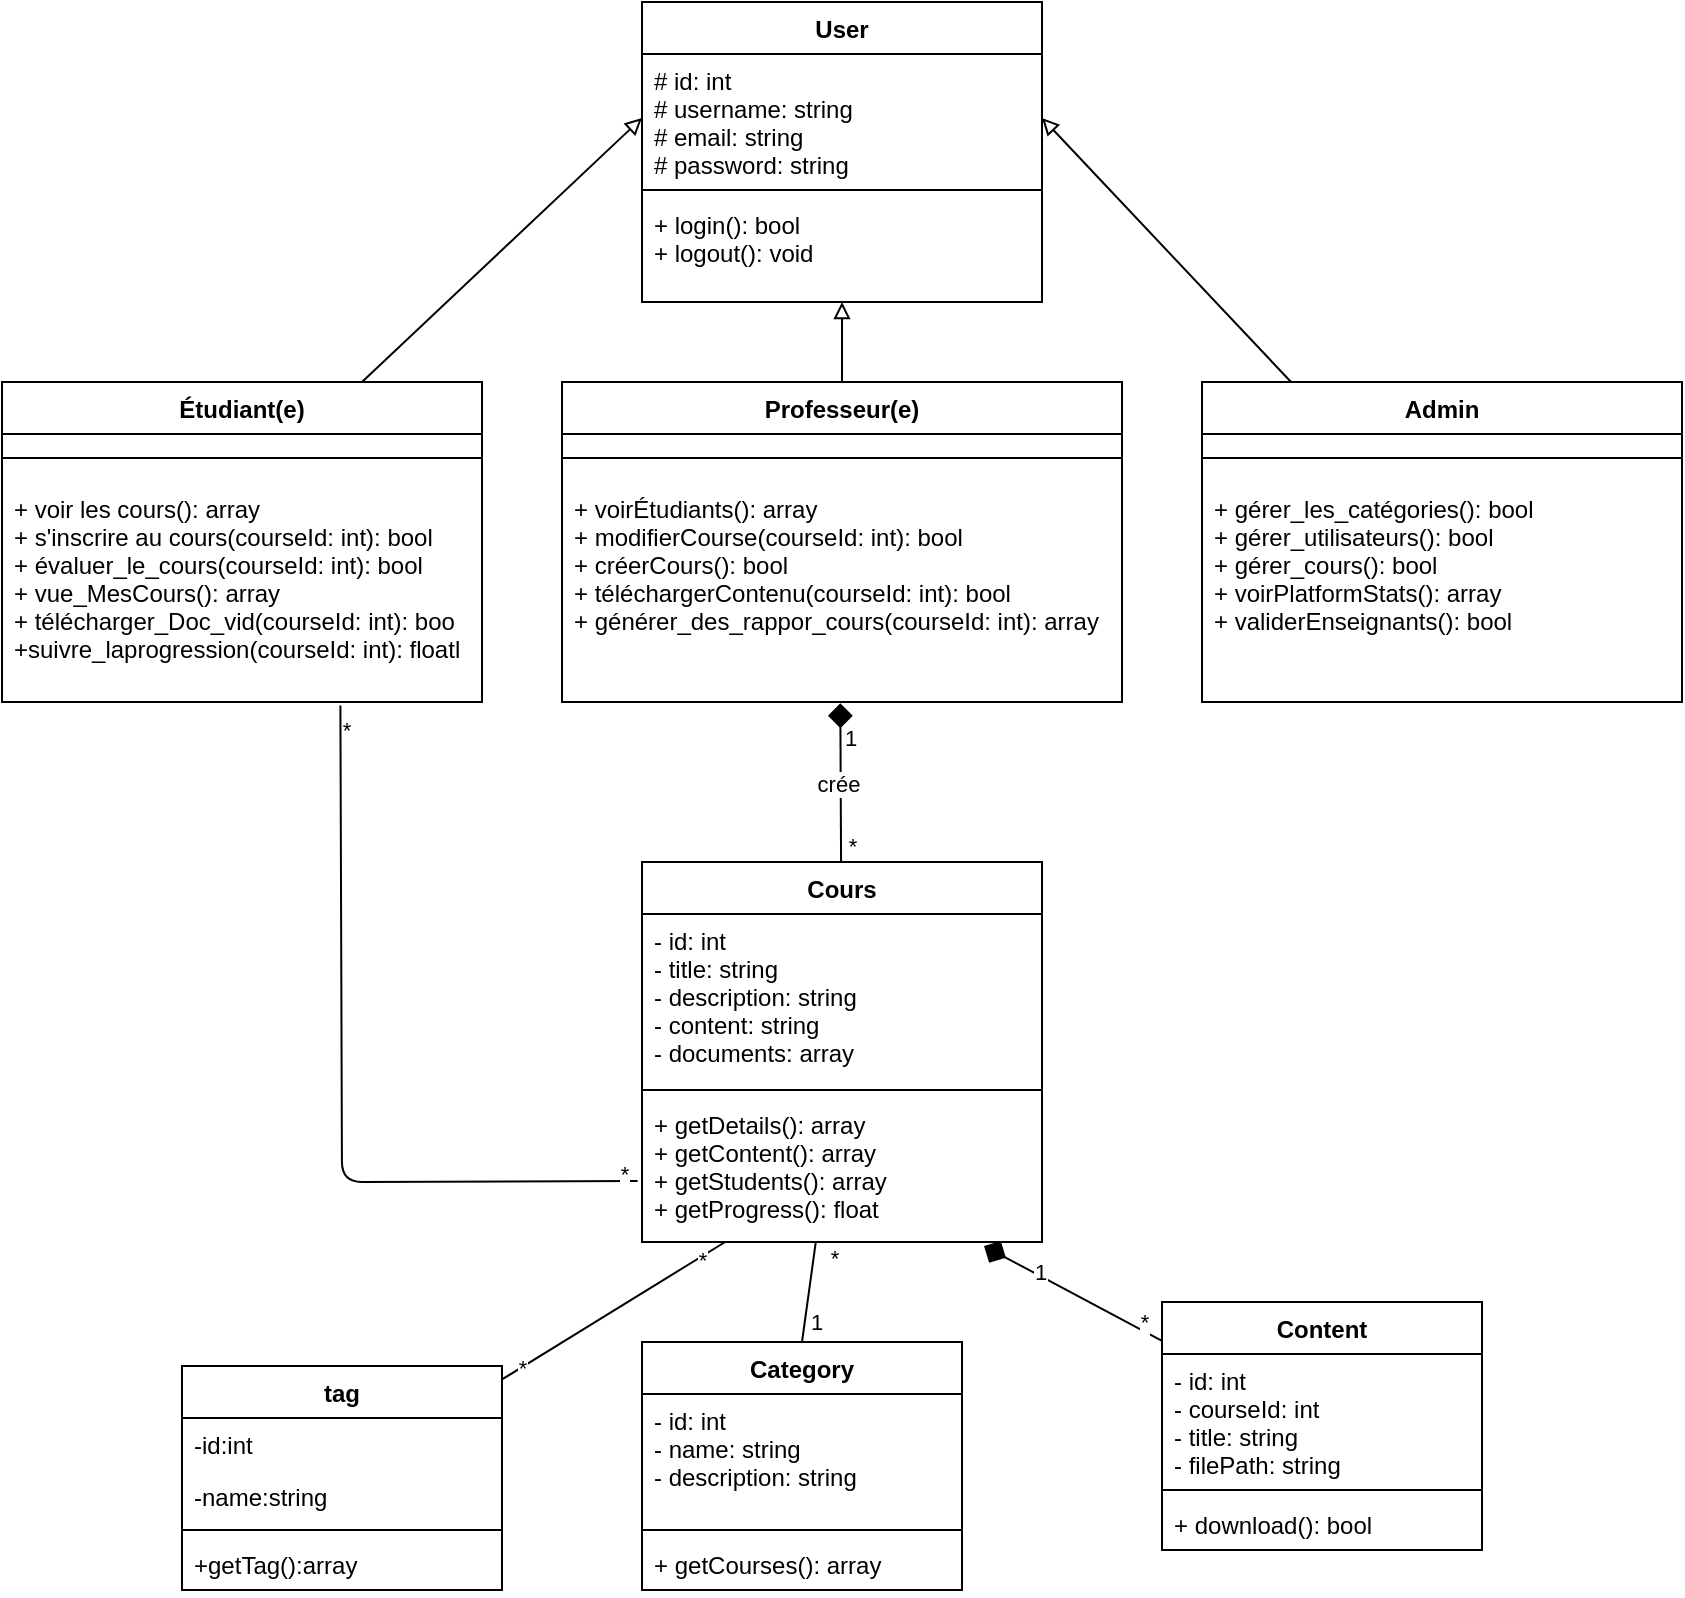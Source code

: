 <mxfile>
    <diagram id="ueQQnEZj7WL6FvoMEI2E" name="Page-1">
        <mxGraphModel dx="358" dy="266" grid="1" gridSize="10" guides="1" tooltips="1" connect="1" arrows="1" fold="1" page="1" pageScale="1" pageWidth="850" pageHeight="1100" math="0" shadow="0">
            <root>
                <mxCell id="0"/>
                <mxCell id="1" parent="0"/>
                <mxCell id="2" value="User" style="swimlane;fontStyle=1;align=center;verticalAlign=top;childLayout=stackLayout;horizontal=1;startSize=26;horizontalStack=0;resizeParent=1;resizeParentMax=0;resizeLast=0;collapsible=1;marginBottom=0;" parent="1" vertex="1">
                    <mxGeometry x="320" y="90" width="200" height="150" as="geometry">
                        <mxRectangle x="320" y="90" width="70" height="30" as="alternateBounds"/>
                    </mxGeometry>
                </mxCell>
                <mxCell id="3" value="# id: int  &#10;# username: string &#10;# email: string&#10;# password: string  &#10;&#10;" style="text;strokeColor=none;fillColor=none;align=left;verticalAlign=top;spacingLeft=4;spacingRight=4;overflow=hidden;rotatable=0;points=[[0,0.5],[1,0.5]];portConstraint=eastwest;" parent="2" vertex="1">
                    <mxGeometry y="26" width="200" height="64" as="geometry"/>
                </mxCell>
                <mxCell id="4" value="" style="line;strokeWidth=1;fillColor=none;align=left;verticalAlign=middle;spacingTop=-1;spacingLeft=3;spacingRight=3;rotatable=0;labelPosition=right;points=[];portConstraint=eastwest;strokeColor=inherit;" parent="2" vertex="1">
                    <mxGeometry y="90" width="200" height="8" as="geometry"/>
                </mxCell>
                <mxCell id="5" value="+ login(): bool &#10;+ logout(): void" style="text;strokeColor=none;fillColor=none;align=left;verticalAlign=top;spacingLeft=4;spacingRight=4;overflow=hidden;rotatable=0;points=[[0,0.5],[1,0.5]];portConstraint=eastwest;" parent="2" vertex="1">
                    <mxGeometry y="98" width="200" height="52" as="geometry"/>
                </mxCell>
                <mxCell id="14" value="Étudiant(e)" style="swimlane;fontStyle=1;align=center;verticalAlign=top;childLayout=stackLayout;horizontal=1;startSize=26;horizontalStack=0;resizeParent=1;resizeParentMax=0;resizeLast=0;collapsible=1;marginBottom=0;" parent="1" vertex="1">
                    <mxGeometry y="280" width="240" height="160" as="geometry"/>
                </mxCell>
                <mxCell id="16" value="" style="line;strokeWidth=1;fillColor=none;align=left;verticalAlign=middle;spacingTop=-1;spacingLeft=3;spacingRight=3;rotatable=0;labelPosition=right;points=[];portConstraint=eastwest;strokeColor=inherit;" parent="14" vertex="1">
                    <mxGeometry y="26" width="240" height="24" as="geometry"/>
                </mxCell>
                <mxCell id="17" value="+ voir les cours(): array&#10;+ s'inscrire au cours(courseId: int): bool &#10;+ évaluer_le_cours(courseId: int): bool&#10;+ vue_MesCours(): array&#10;+ télécharger_Doc_vid(courseId: int): boo&#10;+suivre_laprogression(courseId: int): floatl" style="text;strokeColor=none;fillColor=none;align=left;verticalAlign=top;spacingLeft=4;spacingRight=4;overflow=hidden;rotatable=0;points=[[0,0.5],[1,0.5]];portConstraint=eastwest;" parent="14" vertex="1">
                    <mxGeometry y="50" width="240" height="110" as="geometry"/>
                </mxCell>
                <mxCell id="30" style="edgeStyle=none;html=1;entryX=0.5;entryY=1;entryDx=0;entryDy=0;entryPerimeter=0;endArrow=block;endFill=0;" parent="1" source="21" target="5" edge="1">
                    <mxGeometry relative="1" as="geometry"/>
                </mxCell>
                <mxCell id="21" value="Professeur(e)" style="swimlane;fontStyle=1;align=center;verticalAlign=top;childLayout=stackLayout;horizontal=1;startSize=26;horizontalStack=0;resizeParent=1;resizeParentMax=0;resizeLast=0;collapsible=1;marginBottom=0;" parent="1" vertex="1">
                    <mxGeometry x="280" y="280" width="280" height="160" as="geometry"/>
                </mxCell>
                <mxCell id="23" value="" style="line;strokeWidth=1;fillColor=none;align=left;verticalAlign=middle;spacingTop=-1;spacingLeft=3;spacingRight=3;rotatable=0;labelPosition=right;points=[];portConstraint=eastwest;strokeColor=inherit;" parent="21" vertex="1">
                    <mxGeometry y="26" width="280" height="24" as="geometry"/>
                </mxCell>
                <mxCell id="24" value="+ voirÉtudiants(): array  &#10;+ modifierCourse(courseId: int): bool &#10;+ créerCours(): bool &#10;+ téléchargerContenu(courseId: int): bool &#10;+ générer_des_rappor_cours(courseId: int): array" style="text;strokeColor=none;fillColor=none;align=left;verticalAlign=top;spacingLeft=4;spacingRight=4;overflow=hidden;rotatable=0;points=[[0,0.5],[1,0.5]];portConstraint=eastwest;" parent="21" vertex="1">
                    <mxGeometry y="50" width="280" height="110" as="geometry"/>
                </mxCell>
                <mxCell id="31" style="edgeStyle=none;html=1;entryX=1;entryY=0.5;entryDx=0;entryDy=0;endArrow=block;endFill=0;" parent="1" source="25" target="3" edge="1">
                    <mxGeometry relative="1" as="geometry"/>
                </mxCell>
                <mxCell id="25" value="Admin" style="swimlane;fontStyle=1;align=center;verticalAlign=top;childLayout=stackLayout;horizontal=1;startSize=26;horizontalStack=0;resizeParent=1;resizeParentMax=0;resizeLast=0;collapsible=1;marginBottom=0;" parent="1" vertex="1">
                    <mxGeometry x="600" y="280" width="240" height="160" as="geometry"/>
                </mxCell>
                <mxCell id="27" value="" style="line;strokeWidth=1;fillColor=none;align=left;verticalAlign=middle;spacingTop=-1;spacingLeft=3;spacingRight=3;rotatable=0;labelPosition=right;points=[];portConstraint=eastwest;strokeColor=inherit;" parent="25" vertex="1">
                    <mxGeometry y="26" width="240" height="24" as="geometry"/>
                </mxCell>
                <mxCell id="28" value="+ gérer_les_catégories(): bool&#10;+ gérer_utilisateurs(): bool&#10;+ gérer_cours(): bool&#10;+ voirPlatformStats(): array&#10;+ validerEnseignants(): bool" style="text;strokeColor=none;fillColor=none;align=left;verticalAlign=top;spacingLeft=4;spacingRight=4;overflow=hidden;rotatable=0;points=[[0,0.5],[1,0.5]];portConstraint=eastwest;" parent="25" vertex="1">
                    <mxGeometry y="50" width="240" height="110" as="geometry"/>
                </mxCell>
                <mxCell id="29" style="edgeStyle=none;html=1;entryX=0;entryY=0.5;entryDx=0;entryDy=0;exitX=0.75;exitY=0;exitDx=0;exitDy=0;endArrow=block;endFill=0;" parent="1" source="14" target="3" edge="1">
                    <mxGeometry relative="1" as="geometry"/>
                </mxCell>
                <mxCell id="36" style="edgeStyle=none;html=1;endArrow=diamond;endFill=1;entryX=0.497;entryY=1.006;entryDx=0;entryDy=0;entryPerimeter=0;startSize=6;endSize=10;" parent="1" source="32" target="24" edge="1">
                    <mxGeometry relative="1" as="geometry">
                        <mxPoint x="420" y="450" as="targetPoint"/>
                    </mxGeometry>
                </mxCell>
                <mxCell id="37" value="1" style="edgeLabel;html=1;align=center;verticalAlign=middle;resizable=0;points=[];" parent="36" vertex="1" connectable="0">
                    <mxGeometry x="0.557" relative="1" as="geometry">
                        <mxPoint x="5" as="offset"/>
                    </mxGeometry>
                </mxCell>
                <mxCell id="38" value="*" style="edgeLabel;html=1;align=center;verticalAlign=middle;resizable=0;points=[];" parent="36" vertex="1" connectable="0">
                    <mxGeometry x="-0.794" y="-1" relative="1" as="geometry">
                        <mxPoint x="4" as="offset"/>
                    </mxGeometry>
                </mxCell>
                <mxCell id="39" value="crée" style="edgeLabel;html=1;align=center;verticalAlign=middle;resizable=0;points=[];" parent="36" vertex="1" connectable="0">
                    <mxGeometry x="-0.104" y="2" relative="1" as="geometry">
                        <mxPoint y="-4" as="offset"/>
                    </mxGeometry>
                </mxCell>
                <mxCell id="32" value="Cours" style="swimlane;fontStyle=1;align=center;verticalAlign=top;childLayout=stackLayout;horizontal=1;startSize=26;horizontalStack=0;resizeParent=1;resizeParentMax=0;resizeLast=0;collapsible=1;marginBottom=0;" parent="1" vertex="1">
                    <mxGeometry x="320" y="520" width="200" height="190" as="geometry"/>
                </mxCell>
                <mxCell id="33" value="- id: int&#10;- title: string&#10;- description: string&#10;- content: string&#10;- documents: array" style="text;strokeColor=none;fillColor=none;align=left;verticalAlign=top;spacingLeft=4;spacingRight=4;overflow=hidden;rotatable=0;points=[[0,0.5],[1,0.5]];portConstraint=eastwest;" parent="32" vertex="1">
                    <mxGeometry y="26" width="200" height="84" as="geometry"/>
                </mxCell>
                <mxCell id="34" value="" style="line;strokeWidth=1;fillColor=none;align=left;verticalAlign=middle;spacingTop=-1;spacingLeft=3;spacingRight=3;rotatable=0;labelPosition=right;points=[];portConstraint=eastwest;strokeColor=inherit;" parent="32" vertex="1">
                    <mxGeometry y="110" width="200" height="8" as="geometry"/>
                </mxCell>
                <mxCell id="35" value="+ getDetails(): array&#10;+ getContent(): array&#10;+ getStudents(): array&#10;+ getProgress(): float" style="text;strokeColor=none;fillColor=none;align=left;verticalAlign=top;spacingLeft=4;spacingRight=4;overflow=hidden;rotatable=0;points=[[0,0.5],[1,0.5]];portConstraint=eastwest;" parent="32" vertex="1">
                    <mxGeometry y="118" width="200" height="72" as="geometry"/>
                </mxCell>
                <mxCell id="49" style="edgeStyle=none;html=1;endArrow=diamond;endFill=1;endSize=10;" parent="1" source="40" edge="1">
                    <mxGeometry relative="1" as="geometry">
                        <mxPoint x="491" y="712" as="targetPoint"/>
                    </mxGeometry>
                </mxCell>
                <mxCell id="50" value="1" style="edgeLabel;html=1;align=center;verticalAlign=middle;resizable=0;points=[];" parent="49" vertex="1" connectable="0">
                    <mxGeometry x="0.476" relative="1" as="geometry">
                        <mxPoint x="5" as="offset"/>
                    </mxGeometry>
                </mxCell>
                <mxCell id="51" value="*" style="edgeLabel;html=1;align=center;verticalAlign=middle;resizable=0;points=[];" parent="49" vertex="1" connectable="0">
                    <mxGeometry x="-0.598" relative="1" as="geometry">
                        <mxPoint x="9" as="offset"/>
                    </mxGeometry>
                </mxCell>
                <mxCell id="40" value="Content" style="swimlane;fontStyle=1;align=center;verticalAlign=top;childLayout=stackLayout;horizontal=1;startSize=26;horizontalStack=0;resizeParent=1;resizeParentMax=0;resizeLast=0;collapsible=1;marginBottom=0;" parent="1" vertex="1">
                    <mxGeometry x="580" y="740" width="160" height="124" as="geometry"/>
                </mxCell>
                <mxCell id="41" value="- id: int&#10;- courseId: int&#10;- title: string&#10;- filePath: string" style="text;strokeColor=none;fillColor=none;align=left;verticalAlign=top;spacingLeft=4;spacingRight=4;overflow=hidden;rotatable=0;points=[[0,0.5],[1,0.5]];portConstraint=eastwest;" parent="40" vertex="1">
                    <mxGeometry y="26" width="160" height="64" as="geometry"/>
                </mxCell>
                <mxCell id="42" value="" style="line;strokeWidth=1;fillColor=none;align=left;verticalAlign=middle;spacingTop=-1;spacingLeft=3;spacingRight=3;rotatable=0;labelPosition=right;points=[];portConstraint=eastwest;strokeColor=inherit;" parent="40" vertex="1">
                    <mxGeometry y="90" width="160" height="8" as="geometry"/>
                </mxCell>
                <mxCell id="43" value="+ download(): bool" style="text;strokeColor=none;fillColor=none;align=left;verticalAlign=top;spacingLeft=4;spacingRight=4;overflow=hidden;rotatable=0;points=[[0,0.5],[1,0.5]];portConstraint=eastwest;" parent="40" vertex="1">
                    <mxGeometry y="98" width="160" height="26" as="geometry"/>
                </mxCell>
                <mxCell id="52" style="edgeStyle=none;html=1;endArrow=none;endFill=0;exitX=0.5;exitY=0;exitDx=0;exitDy=0;" parent="1" target="32" edge="1" source="44">
                    <mxGeometry relative="1" as="geometry">
                        <mxPoint x="350" y="760" as="sourcePoint"/>
                    </mxGeometry>
                </mxCell>
                <mxCell id="53" value="1" style="edgeLabel;html=1;align=center;verticalAlign=middle;resizable=0;points=[];" parent="52" vertex="1" connectable="0">
                    <mxGeometry x="-0.588" relative="1" as="geometry">
                        <mxPoint x="5" as="offset"/>
                    </mxGeometry>
                </mxCell>
                <mxCell id="54" value="*" style="edgeLabel;html=1;align=center;verticalAlign=middle;resizable=0;points=[];" parent="52" vertex="1" connectable="0">
                    <mxGeometry x="0.691" y="1" relative="1" as="geometry">
                        <mxPoint x="11" as="offset"/>
                    </mxGeometry>
                </mxCell>
                <mxCell id="44" value="Category " style="swimlane;fontStyle=1;align=center;verticalAlign=top;childLayout=stackLayout;horizontal=1;startSize=26;horizontalStack=0;resizeParent=1;resizeParentMax=0;resizeLast=0;collapsible=1;marginBottom=0;" parent="1" vertex="1">
                    <mxGeometry x="320" y="760" width="160" height="124" as="geometry"/>
                </mxCell>
                <mxCell id="45" value="- id: int&#10;- name: string&#10;- description: string" style="text;strokeColor=none;fillColor=none;align=left;verticalAlign=top;spacingLeft=4;spacingRight=4;overflow=hidden;rotatable=0;points=[[0,0.5],[1,0.5]];portConstraint=eastwest;" parent="44" vertex="1">
                    <mxGeometry y="26" width="160" height="64" as="geometry"/>
                </mxCell>
                <mxCell id="46" value="" style="line;strokeWidth=1;fillColor=none;align=left;verticalAlign=middle;spacingTop=-1;spacingLeft=3;spacingRight=3;rotatable=0;labelPosition=right;points=[];portConstraint=eastwest;strokeColor=inherit;" parent="44" vertex="1">
                    <mxGeometry y="90" width="160" height="8" as="geometry"/>
                </mxCell>
                <mxCell id="47" value="+ getCourses(): array" style="text;strokeColor=none;fillColor=none;align=left;verticalAlign=top;spacingLeft=4;spacingRight=4;overflow=hidden;rotatable=0;points=[[0,0.5],[1,0.5]];portConstraint=eastwest;" parent="44" vertex="1">
                    <mxGeometry y="98" width="160" height="26" as="geometry"/>
                </mxCell>
                <mxCell id="58" style="html=1;endArrow=none;endFill=0;exitX=-0.011;exitY=0.576;exitDx=0;exitDy=0;exitPerimeter=0;entryX=0.705;entryY=1.016;entryDx=0;entryDy=0;entryPerimeter=0;" parent="1" source="35" target="17" edge="1">
                    <mxGeometry relative="1" as="geometry">
                        <mxPoint x="310" y="674" as="sourcePoint"/>
                        <mxPoint x="160" y="450" as="targetPoint"/>
                        <Array as="points">
                            <mxPoint x="170" y="680"/>
                        </Array>
                    </mxGeometry>
                </mxCell>
                <mxCell id="59" value="*" style="edgeLabel;html=1;align=center;verticalAlign=middle;resizable=0;points=[];" parent="58" vertex="1" connectable="0">
                    <mxGeometry x="0.939" y="-3" relative="1" as="geometry">
                        <mxPoint as="offset"/>
                    </mxGeometry>
                </mxCell>
                <mxCell id="60" value="*" style="edgeLabel;html=1;align=center;verticalAlign=middle;resizable=0;points=[];" parent="58" vertex="1" connectable="0">
                    <mxGeometry x="-0.965" y="1" relative="1" as="geometry">
                        <mxPoint y="-5" as="offset"/>
                    </mxGeometry>
                </mxCell>
                <mxCell id="83" style="edgeStyle=none;html=1;endArrow=none;endFill=0;" edge="1" parent="1" source="76" target="35">
                    <mxGeometry relative="1" as="geometry"/>
                </mxCell>
                <mxCell id="84" value="*" style="edgeLabel;html=1;align=center;verticalAlign=middle;resizable=0;points=[];" vertex="1" connectable="0" parent="83">
                    <mxGeometry x="0.782" y="-1" relative="1" as="geometry">
                        <mxPoint as="offset"/>
                    </mxGeometry>
                </mxCell>
                <mxCell id="85" value="*" style="edgeLabel;html=1;align=center;verticalAlign=middle;resizable=0;points=[];" vertex="1" connectable="0" parent="83">
                    <mxGeometry x="-0.821" relative="1" as="geometry">
                        <mxPoint as="offset"/>
                    </mxGeometry>
                </mxCell>
                <mxCell id="76" value="tag&#10;" style="swimlane;fontStyle=1;align=center;verticalAlign=top;childLayout=stackLayout;horizontal=1;startSize=26;horizontalStack=0;resizeParent=1;resizeParentMax=0;resizeLast=0;collapsible=1;marginBottom=0;" vertex="1" parent="1">
                    <mxGeometry x="90" y="772" width="160" height="112" as="geometry"/>
                </mxCell>
                <mxCell id="77" value="-id:int" style="text;strokeColor=none;fillColor=none;align=left;verticalAlign=top;spacingLeft=4;spacingRight=4;overflow=hidden;rotatable=0;points=[[0,0.5],[1,0.5]];portConstraint=eastwest;" vertex="1" parent="76">
                    <mxGeometry y="26" width="160" height="26" as="geometry"/>
                </mxCell>
                <mxCell id="81" value="-name:string" style="text;strokeColor=none;fillColor=none;align=left;verticalAlign=top;spacingLeft=4;spacingRight=4;overflow=hidden;rotatable=0;points=[[0,0.5],[1,0.5]];portConstraint=eastwest;" vertex="1" parent="76">
                    <mxGeometry y="52" width="160" height="26" as="geometry"/>
                </mxCell>
                <mxCell id="78" value="" style="line;strokeWidth=1;fillColor=none;align=left;verticalAlign=middle;spacingTop=-1;spacingLeft=3;spacingRight=3;rotatable=0;labelPosition=right;points=[];portConstraint=eastwest;strokeColor=inherit;" vertex="1" parent="76">
                    <mxGeometry y="78" width="160" height="8" as="geometry"/>
                </mxCell>
                <mxCell id="79" value="+getTag():array" style="text;strokeColor=none;fillColor=none;align=left;verticalAlign=top;spacingLeft=4;spacingRight=4;overflow=hidden;rotatable=0;points=[[0,0.5],[1,0.5]];portConstraint=eastwest;" vertex="1" parent="76">
                    <mxGeometry y="86" width="160" height="26" as="geometry"/>
                </mxCell>
            </root>
        </mxGraphModel>
    </diagram>
</mxfile>